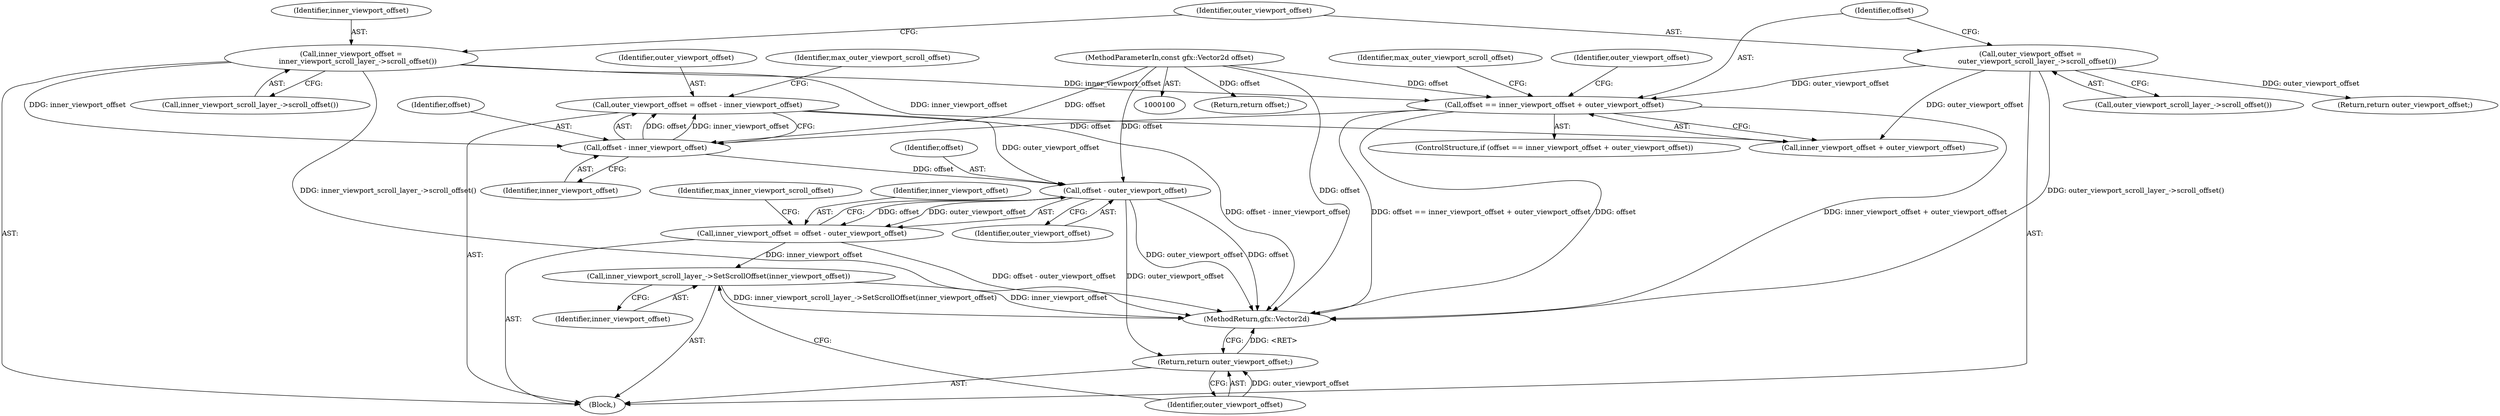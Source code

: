 digraph "1_Chrome_87a082c5137a63dedb3fe5b1f48f75dcd1fd780c_0@integer" {
"1000137" [label="(Call,outer_viewport_offset = offset - inner_viewport_offset)"];
"1000139" [label="(Call,offset - inner_viewport_offset)"];
"1000121" [label="(Call,offset == inner_viewport_offset + outer_viewport_offset)"];
"1000101" [label="(MethodParameterIn,const gfx::Vector2d offset)"];
"1000113" [label="(Call,inner_viewport_offset =\n      inner_viewport_scroll_layer_->scroll_offset())"];
"1000117" [label="(Call,outer_viewport_offset =\n      outer_viewport_scroll_layer_->scroll_offset())"];
"1000148" [label="(Call,offset - outer_viewport_offset)"];
"1000146" [label="(Call,inner_viewport_offset = offset - outer_viewport_offset)"];
"1000155" [label="(Call,inner_viewport_scroll_layer_->SetScrollOffset(inner_viewport_offset))"];
"1000157" [label="(Return,return outer_viewport_offset;)"];
"1000158" [label="(Identifier,outer_viewport_offset)"];
"1000113" [label="(Call,inner_viewport_offset =\n      inner_viewport_scroll_layer_->scroll_offset())"];
"1000115" [label="(Call,inner_viewport_scroll_layer_->scroll_offset())"];
"1000146" [label="(Call,inner_viewport_offset = offset - outer_viewport_offset)"];
"1000122" [label="(Identifier,offset)"];
"1000150" [label="(Identifier,outer_viewport_offset)"];
"1000123" [label="(Call,inner_viewport_offset + outer_viewport_offset)"];
"1000147" [label="(Identifier,inner_viewport_offset)"];
"1000156" [label="(Identifier,inner_viewport_offset)"];
"1000118" [label="(Identifier,outer_viewport_offset)"];
"1000138" [label="(Identifier,outer_viewport_offset)"];
"1000141" [label="(Identifier,inner_viewport_offset)"];
"1000143" [label="(Identifier,max_outer_viewport_scroll_offset)"];
"1000149" [label="(Identifier,offset)"];
"1000155" [label="(Call,inner_viewport_scroll_layer_->SetScrollOffset(inner_viewport_offset))"];
"1000110" [label="(Return,return offset;)"];
"1000140" [label="(Identifier,offset)"];
"1000137" [label="(Call,outer_viewport_offset = offset - inner_viewport_offset)"];
"1000121" [label="(Call,offset == inner_viewport_offset + outer_viewport_offset)"];
"1000152" [label="(Identifier,max_inner_viewport_scroll_offset)"];
"1000120" [label="(ControlStructure,if (offset == inner_viewport_offset + outer_viewport_offset))"];
"1000114" [label="(Identifier,inner_viewport_offset)"];
"1000159" [label="(MethodReturn,gfx::Vector2d)"];
"1000103" [label="(Block,)"];
"1000117" [label="(Call,outer_viewport_offset =\n      outer_viewport_scroll_layer_->scroll_offset())"];
"1000148" [label="(Call,offset - outer_viewport_offset)"];
"1000139" [label="(Call,offset - inner_viewport_offset)"];
"1000157" [label="(Return,return outer_viewport_offset;)"];
"1000119" [label="(Call,outer_viewport_scroll_layer_->scroll_offset())"];
"1000127" [label="(Return,return outer_viewport_offset;)"];
"1000101" [label="(MethodParameterIn,const gfx::Vector2d offset)"];
"1000128" [label="(Identifier,outer_viewport_offset)"];
"1000131" [label="(Identifier,max_outer_viewport_scroll_offset)"];
"1000137" -> "1000103"  [label="AST: "];
"1000137" -> "1000139"  [label="CFG: "];
"1000138" -> "1000137"  [label="AST: "];
"1000139" -> "1000137"  [label="AST: "];
"1000143" -> "1000137"  [label="CFG: "];
"1000137" -> "1000159"  [label="DDG: offset - inner_viewport_offset"];
"1000139" -> "1000137"  [label="DDG: offset"];
"1000139" -> "1000137"  [label="DDG: inner_viewport_offset"];
"1000137" -> "1000148"  [label="DDG: outer_viewport_offset"];
"1000139" -> "1000141"  [label="CFG: "];
"1000140" -> "1000139"  [label="AST: "];
"1000141" -> "1000139"  [label="AST: "];
"1000121" -> "1000139"  [label="DDG: offset"];
"1000101" -> "1000139"  [label="DDG: offset"];
"1000113" -> "1000139"  [label="DDG: inner_viewport_offset"];
"1000139" -> "1000148"  [label="DDG: offset"];
"1000121" -> "1000120"  [label="AST: "];
"1000121" -> "1000123"  [label="CFG: "];
"1000122" -> "1000121"  [label="AST: "];
"1000123" -> "1000121"  [label="AST: "];
"1000128" -> "1000121"  [label="CFG: "];
"1000131" -> "1000121"  [label="CFG: "];
"1000121" -> "1000159"  [label="DDG: inner_viewport_offset + outer_viewport_offset"];
"1000121" -> "1000159"  [label="DDG: offset == inner_viewport_offset + outer_viewport_offset"];
"1000121" -> "1000159"  [label="DDG: offset"];
"1000101" -> "1000121"  [label="DDG: offset"];
"1000113" -> "1000121"  [label="DDG: inner_viewport_offset"];
"1000117" -> "1000121"  [label="DDG: outer_viewport_offset"];
"1000101" -> "1000100"  [label="AST: "];
"1000101" -> "1000159"  [label="DDG: offset"];
"1000101" -> "1000110"  [label="DDG: offset"];
"1000101" -> "1000148"  [label="DDG: offset"];
"1000113" -> "1000103"  [label="AST: "];
"1000113" -> "1000115"  [label="CFG: "];
"1000114" -> "1000113"  [label="AST: "];
"1000115" -> "1000113"  [label="AST: "];
"1000118" -> "1000113"  [label="CFG: "];
"1000113" -> "1000159"  [label="DDG: inner_viewport_scroll_layer_->scroll_offset()"];
"1000113" -> "1000123"  [label="DDG: inner_viewport_offset"];
"1000117" -> "1000103"  [label="AST: "];
"1000117" -> "1000119"  [label="CFG: "];
"1000118" -> "1000117"  [label="AST: "];
"1000119" -> "1000117"  [label="AST: "];
"1000122" -> "1000117"  [label="CFG: "];
"1000117" -> "1000159"  [label="DDG: outer_viewport_scroll_layer_->scroll_offset()"];
"1000117" -> "1000123"  [label="DDG: outer_viewport_offset"];
"1000117" -> "1000127"  [label="DDG: outer_viewport_offset"];
"1000148" -> "1000146"  [label="AST: "];
"1000148" -> "1000150"  [label="CFG: "];
"1000149" -> "1000148"  [label="AST: "];
"1000150" -> "1000148"  [label="AST: "];
"1000146" -> "1000148"  [label="CFG: "];
"1000148" -> "1000159"  [label="DDG: outer_viewport_offset"];
"1000148" -> "1000159"  [label="DDG: offset"];
"1000148" -> "1000146"  [label="DDG: offset"];
"1000148" -> "1000146"  [label="DDG: outer_viewport_offset"];
"1000148" -> "1000157"  [label="DDG: outer_viewport_offset"];
"1000146" -> "1000103"  [label="AST: "];
"1000147" -> "1000146"  [label="AST: "];
"1000152" -> "1000146"  [label="CFG: "];
"1000146" -> "1000159"  [label="DDG: offset - outer_viewport_offset"];
"1000146" -> "1000155"  [label="DDG: inner_viewport_offset"];
"1000155" -> "1000103"  [label="AST: "];
"1000155" -> "1000156"  [label="CFG: "];
"1000156" -> "1000155"  [label="AST: "];
"1000158" -> "1000155"  [label="CFG: "];
"1000155" -> "1000159"  [label="DDG: inner_viewport_offset"];
"1000155" -> "1000159"  [label="DDG: inner_viewport_scroll_layer_->SetScrollOffset(inner_viewport_offset)"];
"1000157" -> "1000103"  [label="AST: "];
"1000157" -> "1000158"  [label="CFG: "];
"1000158" -> "1000157"  [label="AST: "];
"1000159" -> "1000157"  [label="CFG: "];
"1000157" -> "1000159"  [label="DDG: <RET>"];
"1000158" -> "1000157"  [label="DDG: outer_viewport_offset"];
}
